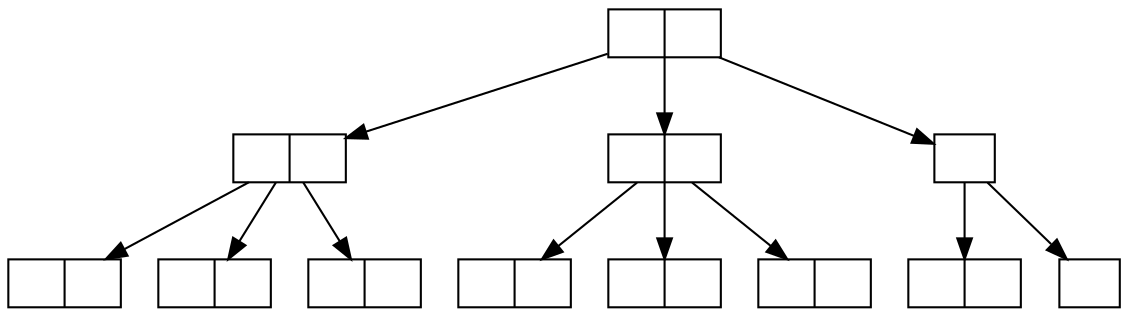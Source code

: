 digraph c4 {
    graph[ordering=out];
    node [shape = record,height=.1,label=" | "];
    n0 -> n1;
    n0 -> n2;
    n3[label="", width=.4]
    n0 -> n3;
    n1 -> n4;
    n1 -> n5;
    n1 -> n6;
    n2 -> n7;
    n2 -> n8;
    n2 -> n9;
    n3 -> n10;
    n11[label="", width=.4]
    n3 -> n11
}